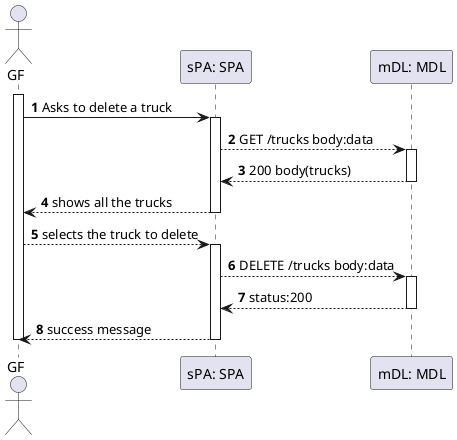 @startuml
'https://plantuml.com/sequence-diagram

autonumber
actor GF
participant "sPA: SPA" as sPA
participant "mDL: MDL" as MDL 


activate GF
GF ->sPA : Asks to delete a truck
activate sPA

sPA --> MDL : GET /trucks body:data
activate MDL

MDL --> sPA :  200 body(trucks)

deactivate MDL

sPA --> GF : shows all the trucks

deactivate sPA

GF --> sPA : selects the truck to delete

activate sPA

sPA --> MDL : DELETE /trucks body:data

activate MDL

MDL --> sPA :  status:200

deactivate MDL

sPA --> GF : success message

deactivate sPA

deactivate GF



@enduml